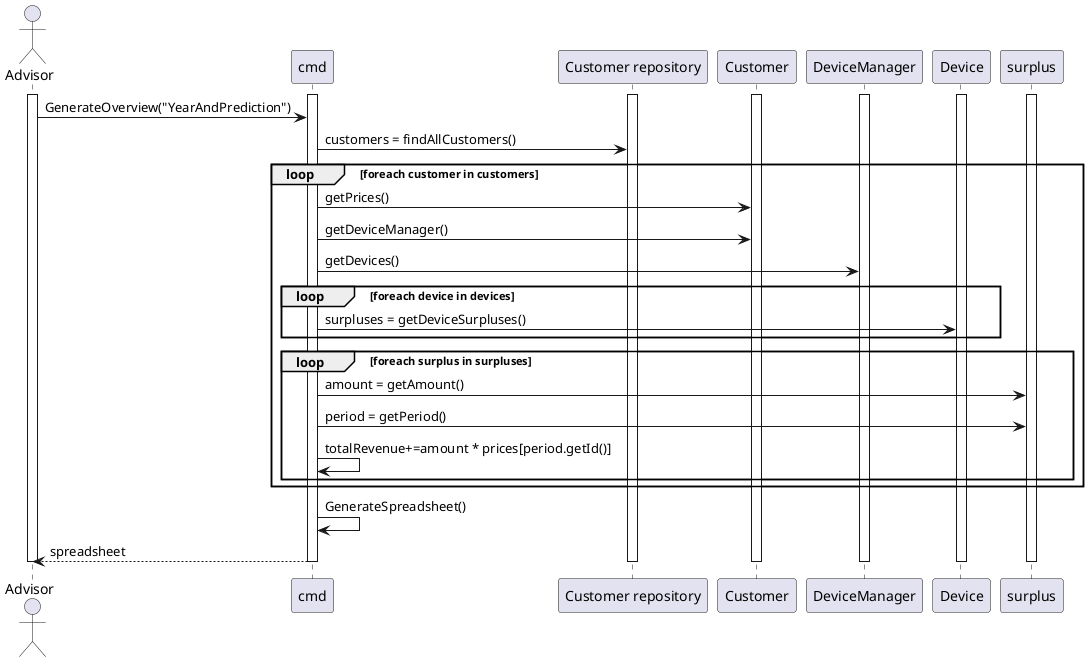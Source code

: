 @startuml Generate municipality overview

actor Advisor
hide unlinked
participant "cmd" as cmd
participant "Customer repository" as CustomerRepository

activate Advisor
activate cmd
activate CustomerRepository
activate Customer
activate DeviceManager
activate Device
activate surplus

Advisor -> cmd : GenerateOverview("YearAndPrediction")
cmd -> CustomerRepository : customers = findAllCustomers()
loop foreach customer in customers
    cmd -> Customer : getPrices()
    cmd -> Customer : getDeviceManager()
    cmd -> DeviceManager : getDevices()
    loop foreach device in devices
        cmd -> Device : surpluses = getDeviceSurpluses()
    end loop
    loop foreach surplus in surpluses
        cmd -> surplus : amount = getAmount()
        cmd -> surplus : period = getPeriod()
        cmd -> cmd : totalRevenue+=amount * prices[period.getId()]
    end loop
end loop
cmd -> cmd : GenerateSpreadsheet()
cmd --> Advisor : spreadsheet
deactivate Advisor
deactivate cmd
deactivate CustomerRepository
deactivate Customer
deactivate DeviceManager
deactivate Device
deactivate surplus

@enduml